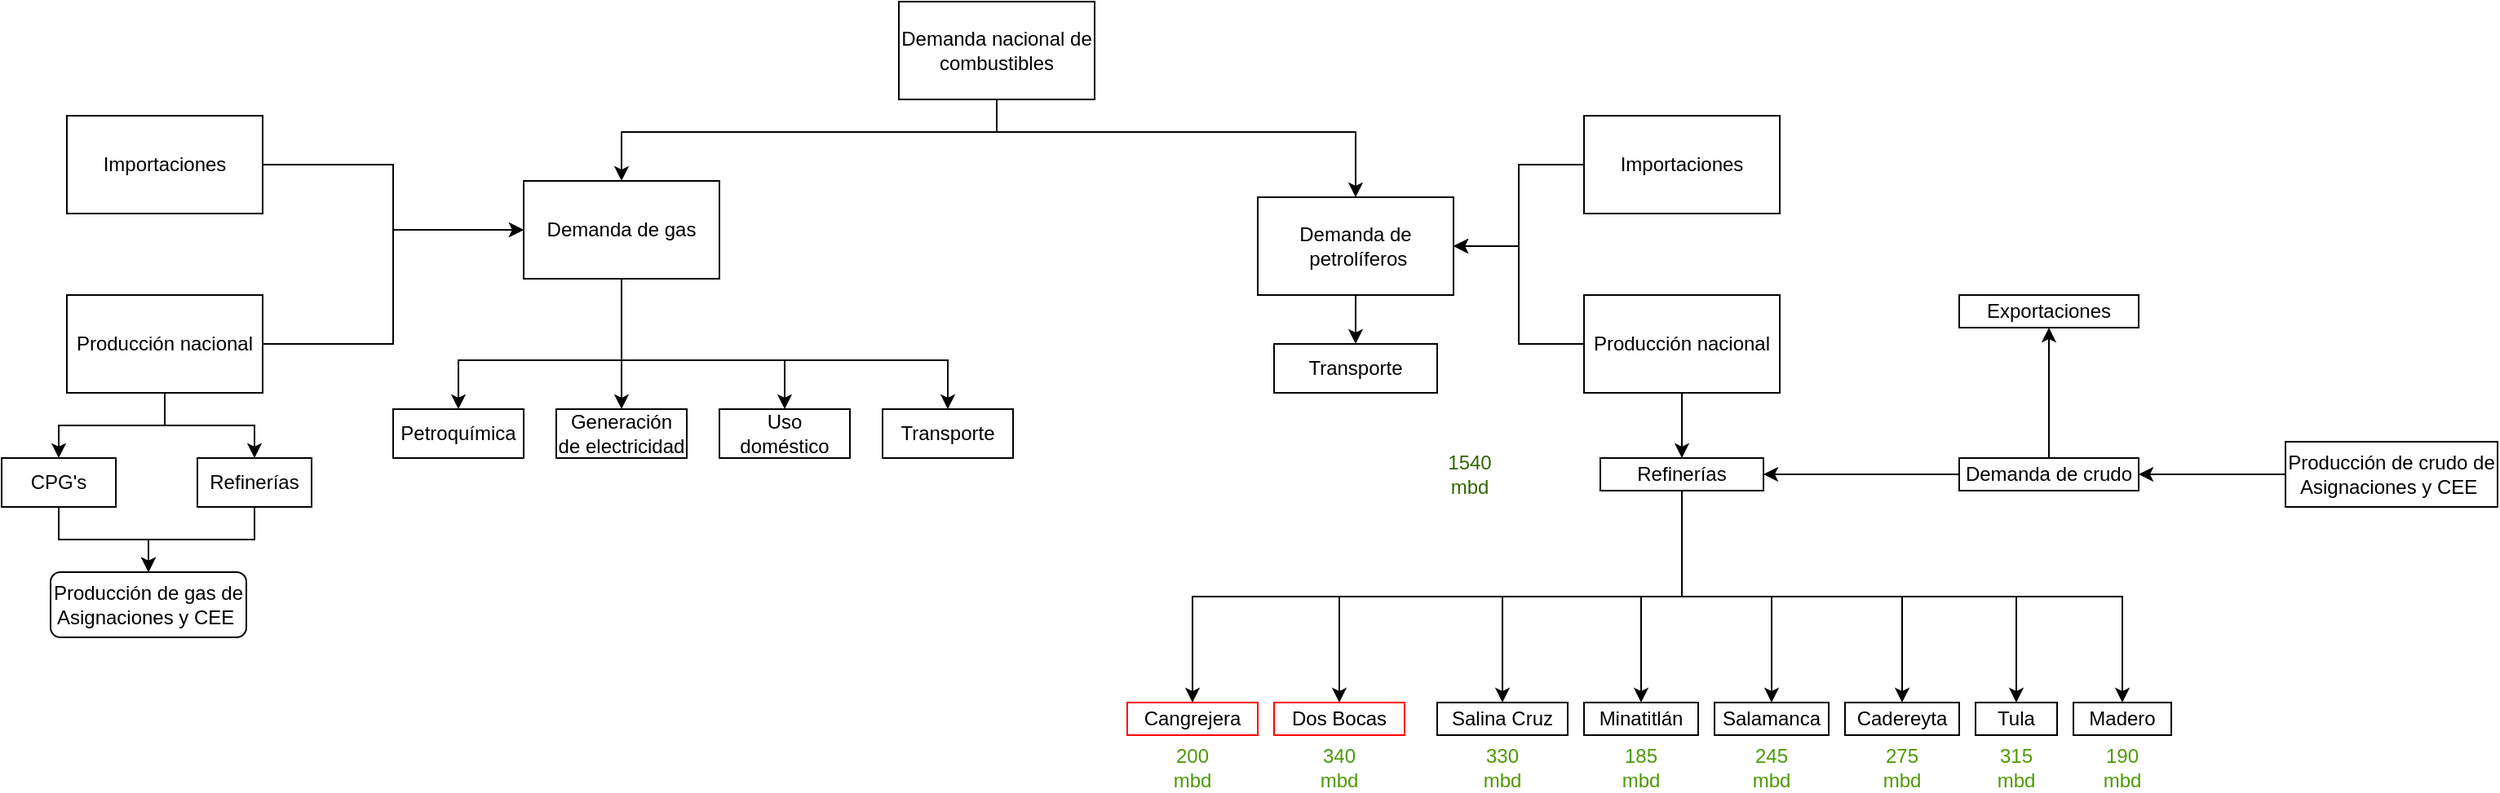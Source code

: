 <mxfile version="13.4.2" type="github"><diagram id="PHeAlPN8ln_Q5tOjoC8O" name="Page-1"><mxGraphModel dx="2595" dy="842" grid="1" gridSize="10" guides="1" tooltips="1" connect="1" arrows="1" fold="1" page="1" pageScale="1" pageWidth="1169" pageHeight="827" math="0" shadow="0"><root><mxCell id="0"/><mxCell id="1" parent="0"/><mxCell id="NQ0FmUn_kKN1MB13hGTu-10" value="" style="edgeStyle=orthogonalEdgeStyle;rounded=0;orthogonalLoop=1;jettySize=auto;html=1;exitX=0.5;exitY=1;exitDx=0;exitDy=0;" edge="1" parent="1" source="NQ0FmUn_kKN1MB13hGTu-8" target="NQ0FmUn_kKN1MB13hGTu-9"><mxGeometry relative="1" as="geometry"><Array as="points"><mxPoint x="500" y="200"/><mxPoint x="270" y="200"/></Array></mxGeometry></mxCell><mxCell id="NQ0FmUn_kKN1MB13hGTu-11" style="edgeStyle=orthogonalEdgeStyle;rounded=0;orthogonalLoop=1;jettySize=auto;html=1;exitX=0.5;exitY=1;exitDx=0;exitDy=0;" edge="1" parent="1" source="NQ0FmUn_kKN1MB13hGTu-8"><mxGeometry relative="1" as="geometry"><mxPoint x="720" y="240" as="targetPoint"/><Array as="points"><mxPoint x="500" y="200"/><mxPoint x="720" y="200"/></Array></mxGeometry></mxCell><mxCell id="NQ0FmUn_kKN1MB13hGTu-8" value="Demanda nacional de combustibles" style="whiteSpace=wrap;html=1;" vertex="1" parent="1"><mxGeometry x="440" y="120" width="120" height="60" as="geometry"/></mxCell><mxCell id="NQ0FmUn_kKN1MB13hGTu-46" style="edgeStyle=orthogonalEdgeStyle;rounded=0;orthogonalLoop=1;jettySize=auto;html=1;" edge="1" parent="1" source="NQ0FmUn_kKN1MB13hGTu-9" target="NQ0FmUn_kKN1MB13hGTu-23"><mxGeometry relative="1" as="geometry"/></mxCell><mxCell id="NQ0FmUn_kKN1MB13hGTu-47" style="edgeStyle=orthogonalEdgeStyle;rounded=0;orthogonalLoop=1;jettySize=auto;html=1;entryX=0.5;entryY=0;entryDx=0;entryDy=0;" edge="1" parent="1" source="NQ0FmUn_kKN1MB13hGTu-9" target="NQ0FmUn_kKN1MB13hGTu-44"><mxGeometry relative="1" as="geometry"><Array as="points"><mxPoint x="270" y="340"/><mxPoint x="370" y="340"/></Array></mxGeometry></mxCell><mxCell id="NQ0FmUn_kKN1MB13hGTu-48" style="edgeStyle=orthogonalEdgeStyle;rounded=0;orthogonalLoop=1;jettySize=auto;html=1;entryX=0.5;entryY=0;entryDx=0;entryDy=0;" edge="1" parent="1" source="NQ0FmUn_kKN1MB13hGTu-9" target="NQ0FmUn_kKN1MB13hGTu-20"><mxGeometry relative="1" as="geometry"><Array as="points"><mxPoint x="270" y="340"/><mxPoint x="170" y="340"/></Array></mxGeometry></mxCell><mxCell id="NQ0FmUn_kKN1MB13hGTu-68" style="edgeStyle=orthogonalEdgeStyle;rounded=0;orthogonalLoop=1;jettySize=auto;html=1;entryX=0.5;entryY=0;entryDx=0;entryDy=0;exitX=0.5;exitY=1;exitDx=0;exitDy=0;" edge="1" parent="1" source="NQ0FmUn_kKN1MB13hGTu-9" target="NQ0FmUn_kKN1MB13hGTu-67"><mxGeometry relative="1" as="geometry"><Array as="points"><mxPoint x="270" y="340"/><mxPoint x="470" y="340"/></Array></mxGeometry></mxCell><mxCell id="NQ0FmUn_kKN1MB13hGTu-9" value="Demanda de gas" style="whiteSpace=wrap;html=1;" vertex="1" parent="1"><mxGeometry x="210" y="230" width="120" height="60" as="geometry"/></mxCell><mxCell id="NQ0FmUn_kKN1MB13hGTu-70" value="" style="edgeStyle=orthogonalEdgeStyle;rounded=0;orthogonalLoop=1;jettySize=auto;html=1;" edge="1" parent="1" source="NQ0FmUn_kKN1MB13hGTu-12" target="NQ0FmUn_kKN1MB13hGTu-69"><mxGeometry relative="1" as="geometry"/></mxCell><mxCell id="NQ0FmUn_kKN1MB13hGTu-12" value="Demanda de &amp;nbsp;petrolíferos" style="whiteSpace=wrap;html=1;" vertex="1" parent="1"><mxGeometry x="660" y="240" width="120" height="60" as="geometry"/></mxCell><mxCell id="NQ0FmUn_kKN1MB13hGTu-69" value="Transporte" style="whiteSpace=wrap;html=1;" vertex="1" parent="1"><mxGeometry x="670" y="330" width="100" height="30" as="geometry"/></mxCell><mxCell id="NQ0FmUn_kKN1MB13hGTu-19" value="" style="edgeStyle=orthogonalEdgeStyle;rounded=0;orthogonalLoop=1;jettySize=auto;html=1;entryX=0;entryY=0.5;entryDx=0;entryDy=0;" edge="1" parent="1" source="NQ0FmUn_kKN1MB13hGTu-14" target="NQ0FmUn_kKN1MB13hGTu-9"><mxGeometry relative="1" as="geometry"><mxPoint x="190" y="220" as="targetPoint"/></mxGeometry></mxCell><mxCell id="NQ0FmUn_kKN1MB13hGTu-14" value="Importaciones" style="rounded=0;whiteSpace=wrap;html=1;" vertex="1" parent="1"><mxGeometry x="-70" y="190" width="120" height="60" as="geometry"/></mxCell><mxCell id="NQ0FmUn_kKN1MB13hGTu-17" value="" style="edgeStyle=orthogonalEdgeStyle;rounded=0;orthogonalLoop=1;jettySize=auto;html=1;exitX=1;exitY=0.5;exitDx=0;exitDy=0;" edge="1" parent="1" source="NQ0FmUn_kKN1MB13hGTu-15"><mxGeometry relative="1" as="geometry"><mxPoint x="210" y="260" as="targetPoint"/><Array as="points"><mxPoint x="130" y="330"/><mxPoint x="130" y="260"/></Array></mxGeometry></mxCell><mxCell id="NQ0FmUn_kKN1MB13hGTu-58" value="" style="edgeStyle=orthogonalEdgeStyle;rounded=0;orthogonalLoop=1;jettySize=auto;html=1;" edge="1" parent="1" source="NQ0FmUn_kKN1MB13hGTu-15" target="NQ0FmUn_kKN1MB13hGTu-57"><mxGeometry relative="1" as="geometry"/></mxCell><mxCell id="NQ0FmUn_kKN1MB13hGTu-60" style="edgeStyle=orthogonalEdgeStyle;rounded=0;orthogonalLoop=1;jettySize=auto;html=1;entryX=0.5;entryY=0;entryDx=0;entryDy=0;" edge="1" parent="1" source="NQ0FmUn_kKN1MB13hGTu-15" target="NQ0FmUn_kKN1MB13hGTu-59"><mxGeometry relative="1" as="geometry"/></mxCell><mxCell id="NQ0FmUn_kKN1MB13hGTu-15" value="Producción nacional" style="rounded=0;whiteSpace=wrap;html=1;" vertex="1" parent="1"><mxGeometry x="-70" y="300" width="120" height="60" as="geometry"/></mxCell><mxCell id="NQ0FmUn_kKN1MB13hGTu-61" style="edgeStyle=orthogonalEdgeStyle;rounded=0;orthogonalLoop=1;jettySize=auto;html=1;entryX=0.5;entryY=0;entryDx=0;entryDy=0;" edge="1" parent="1" source="NQ0FmUn_kKN1MB13hGTu-57" target="NQ0FmUn_kKN1MB13hGTu-52"><mxGeometry relative="1" as="geometry"/></mxCell><mxCell id="NQ0FmUn_kKN1MB13hGTu-57" value="CPG's" style="rounded=0;whiteSpace=wrap;html=1;" vertex="1" parent="1"><mxGeometry x="-110" y="400" width="70" height="30" as="geometry"/></mxCell><mxCell id="NQ0FmUn_kKN1MB13hGTu-20" value="Petroquímica" style="rounded=0;whiteSpace=wrap;html=1;" vertex="1" parent="1"><mxGeometry x="130" y="370" width="80" height="30" as="geometry"/></mxCell><mxCell id="NQ0FmUn_kKN1MB13hGTu-23" value="Generación de electricidad" style="rounded=0;whiteSpace=wrap;html=1;" vertex="1" parent="1"><mxGeometry x="230" y="370" width="80" height="30" as="geometry"/></mxCell><mxCell id="NQ0FmUn_kKN1MB13hGTu-44" value="Uso doméstico" style="rounded=0;whiteSpace=wrap;html=1;" vertex="1" parent="1"><mxGeometry x="330" y="370" width="80" height="30" as="geometry"/></mxCell><mxCell id="NQ0FmUn_kKN1MB13hGTu-52" value="Producción de gas de Asignaciones y CEE&amp;nbsp;" style="rounded=1;whiteSpace=wrap;html=1;" vertex="1" parent="1"><mxGeometry x="-80" y="470" width="120" height="40" as="geometry"/></mxCell><mxCell id="NQ0FmUn_kKN1MB13hGTu-62" style="edgeStyle=orthogonalEdgeStyle;rounded=0;orthogonalLoop=1;jettySize=auto;html=1;entryX=0.5;entryY=0;entryDx=0;entryDy=0;" edge="1" parent="1" source="NQ0FmUn_kKN1MB13hGTu-59" target="NQ0FmUn_kKN1MB13hGTu-52"><mxGeometry relative="1" as="geometry"/></mxCell><mxCell id="NQ0FmUn_kKN1MB13hGTu-59" value="Refinerías" style="rounded=0;whiteSpace=wrap;html=1;" vertex="1" parent="1"><mxGeometry x="10" y="400" width="70" height="30" as="geometry"/></mxCell><mxCell id="NQ0FmUn_kKN1MB13hGTu-65" style="edgeStyle=orthogonalEdgeStyle;rounded=0;orthogonalLoop=1;jettySize=auto;html=1;entryX=1;entryY=0.5;entryDx=0;entryDy=0;" edge="1" parent="1" source="NQ0FmUn_kKN1MB13hGTu-63" target="NQ0FmUn_kKN1MB13hGTu-12"><mxGeometry relative="1" as="geometry"/></mxCell><mxCell id="NQ0FmUn_kKN1MB13hGTu-63" value="Importaciones" style="rounded=0;whiteSpace=wrap;html=1;" vertex="1" parent="1"><mxGeometry x="860" y="190" width="120" height="60" as="geometry"/></mxCell><mxCell id="NQ0FmUn_kKN1MB13hGTu-66" style="edgeStyle=orthogonalEdgeStyle;rounded=0;orthogonalLoop=1;jettySize=auto;html=1;entryX=1;entryY=0.5;entryDx=0;entryDy=0;" edge="1" parent="1" source="NQ0FmUn_kKN1MB13hGTu-64" target="NQ0FmUn_kKN1MB13hGTu-12"><mxGeometry relative="1" as="geometry"/></mxCell><mxCell id="NQ0FmUn_kKN1MB13hGTu-72" value="" style="edgeStyle=orthogonalEdgeStyle;rounded=0;orthogonalLoop=1;jettySize=auto;html=1;" edge="1" parent="1" source="NQ0FmUn_kKN1MB13hGTu-64" target="NQ0FmUn_kKN1MB13hGTu-71"><mxGeometry relative="1" as="geometry"/></mxCell><mxCell id="NQ0FmUn_kKN1MB13hGTu-64" value="Producción nacional" style="rounded=0;whiteSpace=wrap;html=1;" vertex="1" parent="1"><mxGeometry x="860" y="300" width="120" height="60" as="geometry"/></mxCell><mxCell id="NQ0FmUn_kKN1MB13hGTu-81" value="" style="edgeStyle=orthogonalEdgeStyle;rounded=0;orthogonalLoop=1;jettySize=auto;html=1;exitX=0.5;exitY=1;exitDx=0;exitDy=0;" edge="1" parent="1" source="NQ0FmUn_kKN1MB13hGTu-71" target="NQ0FmUn_kKN1MB13hGTu-80"><mxGeometry relative="1" as="geometry"/></mxCell><mxCell id="NQ0FmUn_kKN1MB13hGTu-88" style="edgeStyle=orthogonalEdgeStyle;rounded=0;orthogonalLoop=1;jettySize=auto;html=1;entryX=0.5;entryY=0;entryDx=0;entryDy=0;exitX=0.5;exitY=1;exitDx=0;exitDy=0;" edge="1" parent="1" source="NQ0FmUn_kKN1MB13hGTu-71" target="NQ0FmUn_kKN1MB13hGTu-82"><mxGeometry relative="1" as="geometry"/></mxCell><mxCell id="NQ0FmUn_kKN1MB13hGTu-89" style="edgeStyle=orthogonalEdgeStyle;rounded=0;orthogonalLoop=1;jettySize=auto;html=1;exitX=0.5;exitY=1;exitDx=0;exitDy=0;" edge="1" parent="1" source="NQ0FmUn_kKN1MB13hGTu-71" target="NQ0FmUn_kKN1MB13hGTu-83"><mxGeometry relative="1" as="geometry"/></mxCell><mxCell id="NQ0FmUn_kKN1MB13hGTu-90" style="edgeStyle=orthogonalEdgeStyle;rounded=0;orthogonalLoop=1;jettySize=auto;html=1;exitX=0.5;exitY=1;exitDx=0;exitDy=0;" edge="1" parent="1" source="NQ0FmUn_kKN1MB13hGTu-71" target="NQ0FmUn_kKN1MB13hGTu-86"><mxGeometry relative="1" as="geometry"/></mxCell><mxCell id="NQ0FmUn_kKN1MB13hGTu-91" style="edgeStyle=orthogonalEdgeStyle;rounded=0;orthogonalLoop=1;jettySize=auto;html=1;entryX=0.5;entryY=0;entryDx=0;entryDy=0;exitX=0.5;exitY=1;exitDx=0;exitDy=0;" edge="1" parent="1" source="NQ0FmUn_kKN1MB13hGTu-71" target="NQ0FmUn_kKN1MB13hGTu-84"><mxGeometry relative="1" as="geometry"/></mxCell><mxCell id="NQ0FmUn_kKN1MB13hGTu-99" style="edgeStyle=orthogonalEdgeStyle;rounded=0;orthogonalLoop=1;jettySize=auto;html=1;exitX=0.5;exitY=1;exitDx=0;exitDy=0;" edge="1" parent="1" source="NQ0FmUn_kKN1MB13hGTu-71" target="NQ0FmUn_kKN1MB13hGTu-97"><mxGeometry relative="1" as="geometry"/></mxCell><mxCell id="NQ0FmUn_kKN1MB13hGTu-100" style="edgeStyle=orthogonalEdgeStyle;rounded=0;orthogonalLoop=1;jettySize=auto;html=1;exitX=0.5;exitY=1;exitDx=0;exitDy=0;" edge="1" parent="1" source="NQ0FmUn_kKN1MB13hGTu-71" target="NQ0FmUn_kKN1MB13hGTu-94"><mxGeometry relative="1" as="geometry"/></mxCell><mxCell id="NQ0FmUn_kKN1MB13hGTu-101" style="edgeStyle=orthogonalEdgeStyle;rounded=0;orthogonalLoop=1;jettySize=auto;html=1;exitX=0.5;exitY=1;exitDx=0;exitDy=0;" edge="1" parent="1" source="NQ0FmUn_kKN1MB13hGTu-71" target="NQ0FmUn_kKN1MB13hGTu-85"><mxGeometry relative="1" as="geometry"/></mxCell><mxCell id="NQ0FmUn_kKN1MB13hGTu-71" value="Refinerías" style="rounded=0;whiteSpace=wrap;html=1;" vertex="1" parent="1"><mxGeometry x="870" y="400" width="100" height="20" as="geometry"/></mxCell><mxCell id="NQ0FmUn_kKN1MB13hGTu-80" value="Salina Cruz" style="rounded=0;whiteSpace=wrap;html=1;" vertex="1" parent="1"><mxGeometry x="770" y="550" width="80" height="20" as="geometry"/></mxCell><mxCell id="NQ0FmUn_kKN1MB13hGTu-96" style="edgeStyle=orthogonalEdgeStyle;rounded=0;orthogonalLoop=1;jettySize=auto;html=1;entryX=1;entryY=0.5;entryDx=0;entryDy=0;" edge="1" parent="1" source="NQ0FmUn_kKN1MB13hGTu-73" target="NQ0FmUn_kKN1MB13hGTu-71"><mxGeometry relative="1" as="geometry"/></mxCell><mxCell id="NQ0FmUn_kKN1MB13hGTu-103" value="" style="edgeStyle=orthogonalEdgeStyle;rounded=0;orthogonalLoop=1;jettySize=auto;html=1;" edge="1" parent="1" source="NQ0FmUn_kKN1MB13hGTu-73" target="NQ0FmUn_kKN1MB13hGTu-102"><mxGeometry relative="1" as="geometry"/></mxCell><mxCell id="NQ0FmUn_kKN1MB13hGTu-73" value="Demanda de crudo" style="rounded=0;whiteSpace=wrap;html=1;" vertex="1" parent="1"><mxGeometry x="1090" y="400" width="110" height="20" as="geometry"/></mxCell><mxCell id="NQ0FmUn_kKN1MB13hGTu-102" value="Exportaciones" style="rounded=0;whiteSpace=wrap;html=1;" vertex="1" parent="1"><mxGeometry x="1090" y="300" width="110" height="20" as="geometry"/></mxCell><mxCell id="NQ0FmUn_kKN1MB13hGTu-104" style="edgeStyle=orthogonalEdgeStyle;rounded=0;orthogonalLoop=1;jettySize=auto;html=1;entryX=1;entryY=0.5;entryDx=0;entryDy=0;" edge="1" parent="1" source="NQ0FmUn_kKN1MB13hGTu-75" target="NQ0FmUn_kKN1MB13hGTu-73"><mxGeometry relative="1" as="geometry"/></mxCell><mxCell id="NQ0FmUn_kKN1MB13hGTu-75" value="Producción de crudo de Asignaciones y CEE&amp;nbsp;" style="rounded=0;whiteSpace=wrap;html=1;" vertex="1" parent="1"><mxGeometry x="1290" y="390" width="130" height="40" as="geometry"/></mxCell><mxCell id="NQ0FmUn_kKN1MB13hGTu-67" value="Transporte" style="rounded=0;whiteSpace=wrap;html=1;" vertex="1" parent="1"><mxGeometry x="430" y="370" width="80" height="30" as="geometry"/></mxCell><mxCell id="NQ0FmUn_kKN1MB13hGTu-82" value="Minatitlán" style="rounded=0;whiteSpace=wrap;html=1;" vertex="1" parent="1"><mxGeometry x="860" y="550" width="70" height="20" as="geometry"/></mxCell><mxCell id="NQ0FmUn_kKN1MB13hGTu-83" value="Salamanca" style="rounded=0;whiteSpace=wrap;html=1;" vertex="1" parent="1"><mxGeometry x="940" y="550" width="70" height="20" as="geometry"/></mxCell><mxCell id="NQ0FmUn_kKN1MB13hGTu-84" value="Tula" style="rounded=0;whiteSpace=wrap;html=1;" vertex="1" parent="1"><mxGeometry x="1100" y="550" width="50" height="20" as="geometry"/></mxCell><mxCell id="NQ0FmUn_kKN1MB13hGTu-85" value="Madero" style="rounded=0;whiteSpace=wrap;html=1;" vertex="1" parent="1"><mxGeometry x="1160" y="550" width="60" height="20" as="geometry"/></mxCell><mxCell id="NQ0FmUn_kKN1MB13hGTu-86" value="Cadereyta" style="rounded=0;whiteSpace=wrap;html=1;" vertex="1" parent="1"><mxGeometry x="1020" y="550" width="70" height="20" as="geometry"/></mxCell><mxCell id="NQ0FmUn_kKN1MB13hGTu-94" value="Dos Bocas" style="rounded=0;whiteSpace=wrap;html=1;strokeColor=#FF0000;" vertex="1" parent="1"><mxGeometry x="670" y="550" width="80" height="20" as="geometry"/></mxCell><mxCell id="NQ0FmUn_kKN1MB13hGTu-97" value="Cangrejera" style="rounded=0;whiteSpace=wrap;html=1;strokeColor=#FF0000;" vertex="1" parent="1"><mxGeometry x="580" y="550" width="80" height="20" as="geometry"/></mxCell><mxCell id="NQ0FmUn_kKN1MB13hGTu-105" value="200 mbd" style="text;html=1;strokeColor=none;fillColor=none;align=center;verticalAlign=middle;whiteSpace=wrap;rounded=0;fontColor=#4D9900;" vertex="1" parent="1"><mxGeometry x="600" y="580" width="40" height="20" as="geometry"/></mxCell><mxCell id="NQ0FmUn_kKN1MB13hGTu-106" value="&lt;font color=&quot;#4d9900&quot;&gt;340 mbd&lt;/font&gt;" style="text;html=1;strokeColor=none;fillColor=none;align=center;verticalAlign=middle;whiteSpace=wrap;rounded=0;fontColor=#336600;" vertex="1" parent="1"><mxGeometry x="690" y="580" width="40" height="20" as="geometry"/></mxCell><mxCell id="NQ0FmUn_kKN1MB13hGTu-107" value="330 mbd" style="text;html=1;strokeColor=none;fillColor=none;align=center;verticalAlign=middle;whiteSpace=wrap;rounded=0;fontColor=#4D9900;" vertex="1" parent="1"><mxGeometry x="790" y="580" width="40" height="20" as="geometry"/></mxCell><mxCell id="NQ0FmUn_kKN1MB13hGTu-108" value="185 mbd" style="text;html=1;strokeColor=none;fillColor=none;align=center;verticalAlign=middle;whiteSpace=wrap;rounded=0;fontColor=#4D9900;" vertex="1" parent="1"><mxGeometry x="875" y="580" width="40" height="20" as="geometry"/></mxCell><mxCell id="NQ0FmUn_kKN1MB13hGTu-109" value="&lt;font color=&quot;#4d9900&quot;&gt;245 mbd&lt;/font&gt;" style="text;html=1;strokeColor=none;fillColor=none;align=center;verticalAlign=middle;whiteSpace=wrap;rounded=0;" vertex="1" parent="1"><mxGeometry x="955" y="580" width="40" height="20" as="geometry"/></mxCell><mxCell id="NQ0FmUn_kKN1MB13hGTu-110" value="275 mbd" style="text;html=1;strokeColor=none;fillColor=none;align=center;verticalAlign=middle;whiteSpace=wrap;rounded=0;fontColor=#4D9900;" vertex="1" parent="1"><mxGeometry x="1035" y="580" width="40" height="20" as="geometry"/></mxCell><mxCell id="NQ0FmUn_kKN1MB13hGTu-111" value="315 mbd" style="text;html=1;strokeColor=none;fillColor=none;align=center;verticalAlign=middle;whiteSpace=wrap;rounded=0;fontColor=#4D9900;" vertex="1" parent="1"><mxGeometry x="1105" y="580" width="40" height="20" as="geometry"/></mxCell><mxCell id="NQ0FmUn_kKN1MB13hGTu-112" value="190 mbd" style="text;html=1;strokeColor=none;fillColor=none;align=center;verticalAlign=middle;whiteSpace=wrap;rounded=0;fontColor=#4D9900;" vertex="1" parent="1"><mxGeometry x="1170" y="580" width="40" height="20" as="geometry"/></mxCell><mxCell id="NQ0FmUn_kKN1MB13hGTu-113" value="1540 mbd" style="text;html=1;strokeColor=none;fillColor=none;align=center;verticalAlign=middle;whiteSpace=wrap;rounded=0;fontColor=#336600;" vertex="1" parent="1"><mxGeometry x="770" y="400" width="40" height="20" as="geometry"/></mxCell></root></mxGraphModel></diagram></mxfile>